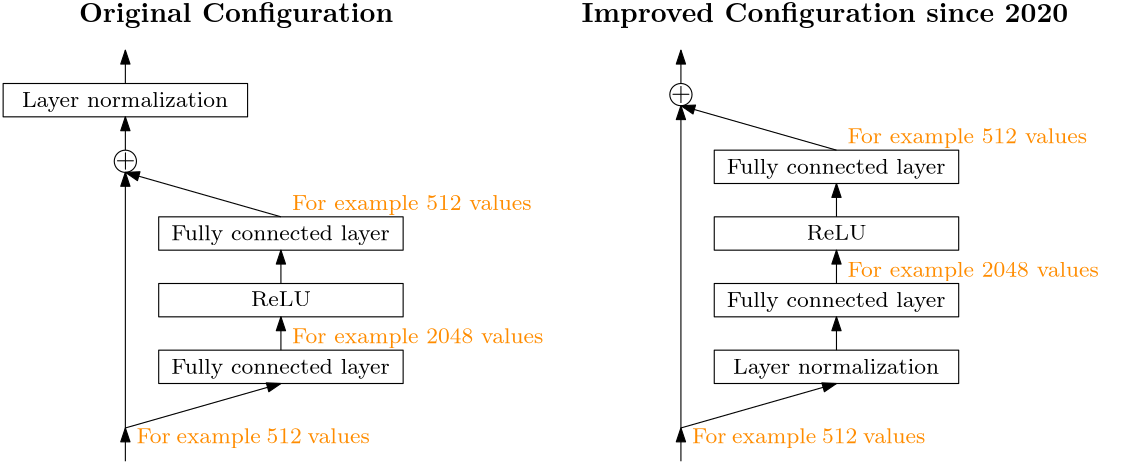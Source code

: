 <?xml version="1.0"?>
<!DOCTYPE ipe SYSTEM "ipe.dtd">
<ipe version="70218" creator="Ipe 7.2.23">
<info created="D:20180416065930" modified="D:20220327215339"/>
<ipestyle name="basic">
<symbol name="arrow/arc(spx)">
<path stroke="sym-stroke" fill="sym-stroke" pen="sym-pen">
0 0 m
-1 0.333 l
-1 -0.333 l
h
</path>
</symbol>
<symbol name="arrow/farc(spx)">
<path stroke="sym-stroke" fill="white" pen="sym-pen">
0 0 m
-1 0.333 l
-1 -0.333 l
h
</path>
</symbol>
<symbol name="arrow/ptarc(spx)">
<path stroke="sym-stroke" fill="sym-stroke" pen="sym-pen">
0 0 m
-1 0.333 l
-0.8 0 l
-1 -0.333 l
h
</path>
</symbol>
<symbol name="arrow/fptarc(spx)">
<path stroke="sym-stroke" fill="white" pen="sym-pen">
0 0 m
-1 0.333 l
-0.8 0 l
-1 -0.333 l
h
</path>
</symbol>
<symbol name="mark/circle(sx)" transformations="translations">
<path fill="sym-stroke">
0.6 0 0 0.6 0 0 e
0.4 0 0 0.4 0 0 e
</path>
</symbol>
<symbol name="mark/disk(sx)" transformations="translations">
<path fill="sym-stroke">
0.6 0 0 0.6 0 0 e
</path>
</symbol>
<symbol name="mark/fdisk(sfx)" transformations="translations">
<group>
<path fill="sym-fill">
0.5 0 0 0.5 0 0 e
</path>
<path fill="sym-stroke" fillrule="eofill">
0.6 0 0 0.6 0 0 e
0.4 0 0 0.4 0 0 e
</path>
</group>
</symbol>
<symbol name="mark/box(sx)" transformations="translations">
<path fill="sym-stroke" fillrule="eofill">
-0.6 -0.6 m
0.6 -0.6 l
0.6 0.6 l
-0.6 0.6 l
h
-0.4 -0.4 m
0.4 -0.4 l
0.4 0.4 l
-0.4 0.4 l
h
</path>
</symbol>
<symbol name="mark/square(sx)" transformations="translations">
<path fill="sym-stroke">
-0.6 -0.6 m
0.6 -0.6 l
0.6 0.6 l
-0.6 0.6 l
h
</path>
</symbol>
<symbol name="mark/fsquare(sfx)" transformations="translations">
<group>
<path fill="sym-fill">
-0.5 -0.5 m
0.5 -0.5 l
0.5 0.5 l
-0.5 0.5 l
h
</path>
<path fill="sym-stroke" fillrule="eofill">
-0.6 -0.6 m
0.6 -0.6 l
0.6 0.6 l
-0.6 0.6 l
h
-0.4 -0.4 m
0.4 -0.4 l
0.4 0.4 l
-0.4 0.4 l
h
</path>
</group>
</symbol>
<symbol name="mark/cross(sx)" transformations="translations">
<group>
<path fill="sym-stroke">
-0.43 -0.57 m
0.57 0.43 l
0.43 0.57 l
-0.57 -0.43 l
h
</path>
<path fill="sym-stroke">
-0.43 0.57 m
0.57 -0.43 l
0.43 -0.57 l
-0.57 0.43 l
h
</path>
</group>
</symbol>
<symbol name="arrow/fnormal(spx)">
<path stroke="sym-stroke" fill="white" pen="sym-pen">
0 0 m
-1 0.333 l
-1 -0.333 l
h
</path>
</symbol>
<symbol name="arrow/pointed(spx)">
<path stroke="sym-stroke" fill="sym-stroke" pen="sym-pen">
0 0 m
-1 0.333 l
-0.8 0 l
-1 -0.333 l
h
</path>
</symbol>
<symbol name="arrow/fpointed(spx)">
<path stroke="sym-stroke" fill="white" pen="sym-pen">
0 0 m
-1 0.333 l
-0.8 0 l
-1 -0.333 l
h
</path>
</symbol>
<symbol name="arrow/linear(spx)">
<path stroke="sym-stroke" pen="sym-pen">
-1 0.333 m
0 0 l
-1 -0.333 l
</path>
</symbol>
<symbol name="arrow/fdouble(spx)">
<path stroke="sym-stroke" fill="white" pen="sym-pen">
0 0 m
-1 0.333 l
-1 -0.333 l
h
-1 0 m
-2 0.333 l
-2 -0.333 l
h
</path>
</symbol>
<symbol name="arrow/double(spx)">
<path stroke="sym-stroke" fill="sym-stroke" pen="sym-pen">
0 0 m
-1 0.333 l
-1 -0.333 l
h
-1 0 m
-2 0.333 l
-2 -0.333 l
h
</path>
</symbol>
<anglesize name="22.5 deg" value="22.5"/>
<anglesize name="30 deg" value="30"/>
<anglesize name="45 deg" value="45"/>
<anglesize name="60 deg" value="60"/>
<anglesize name="90 deg" value="90"/>
<arrowsize name="large" value="10"/>
<arrowsize name="small" value="5"/>
<arrowsize name="tiny" value="3"/>
<color name="blue" value="0 0 1"/>
<color name="brown" value="0.647 0.165 0.165"/>
<color name="darkblue" value="0 0 0.545"/>
<color name="darkcyan" value="0 0.545 0.545"/>
<color name="darkgray" value="0.663"/>
<color name="darkgreen" value="0 0.392 0"/>
<color name="darkmagenta" value="0.545 0 0.545"/>
<color name="darkorange" value="1 0.549 0"/>
<color name="darkred" value="0.545 0 0"/>
<color name="gold" value="1 0.843 0"/>
<color name="gray" value="0.745"/>
<color name="green" value="0 1 0"/>
<color name="lightblue" value="0.678 0.847 0.902"/>
<color name="lightcyan" value="0.878 1 1"/>
<color name="lightgray" value="0.827"/>
<color name="lightgreen" value="0.565 0.933 0.565"/>
<color name="lightyellow" value="1 1 0.878"/>
<color name="navy" value="0 0 0.502"/>
<color name="orange" value="1 0.647 0"/>
<color name="pink" value="1 0.753 0.796"/>
<color name="purple" value="0.627 0.125 0.941"/>
<color name="red" value="1 0 0"/>
<color name="seagreen" value="0.18 0.545 0.341"/>
<color name="turquoise" value="0.251 0.878 0.816"/>
<color name="violet" value="0.933 0.51 0.933"/>
<color name="yellow" value="1 1 0"/>
<dashstyle name="dash dot dotted" value="[4 2 1 2 1 2] 0"/>
<dashstyle name="dash dotted" value="[4 2 1 2] 0"/>
<dashstyle name="dashed" value="[4] 0"/>
<dashstyle name="dotted" value="[1 3] 0"/>
<gridsize name="10 pts (~3.5 mm)" value="10"/>
<gridsize name="14 pts (~5 mm)" value="14"/>
<gridsize name="16 pts (~6 mm)" value="16"/>
<gridsize name="20 pts (~7 mm)" value="20"/>
<gridsize name="28 pts (~10 mm)" value="28"/>
<gridsize name="32 pts (~12 mm)" value="32"/>
<gridsize name="4 pts" value="4"/>
<gridsize name="56 pts (~20 mm)" value="56"/>
<gridsize name="8 pts (~3 mm)" value="8"/>
<opacity name="10%" value="0.1"/>
<opacity name="30%" value="0.3"/>
<opacity name="50%" value="0.5"/>
<opacity name="75%" value="0.75"/>
<pen name="fat" value="1.2"/>
<pen name="heavier" value="0.8"/>
<pen name="ultrafat" value="2"/>
<symbolsize name="large" value="5"/>
<symbolsize name="small" value="2"/>
<symbolsize name="tiny" value="1.1"/>
<textsize name="Huge" value="\Huge"/>
<textsize name="LARGE" value="\LARGE"/>
<textsize name="Large" value="\Large"/>
<textsize name="footnote" value="\footnotesize"/>
<textsize name="huge" value="\huge"/>
<textsize name="large" value="\large"/>
<textsize name="small" value="\small"/>
<textsize name="tiny" value="\tiny"/>
<textstyle name="center" begin="\begin{center}" end="\end{center}"/>
<textstyle name="item" begin="\begin{itemize}\item{}" end="\end{itemize}"/>
<textstyle name="itemize" begin="\begin{itemize}" end="\end{itemize}"/>
<tiling name="falling" angle="-60" step="4" width="1"/>
<tiling name="rising" angle="30" step="4" width="1"/>
</ipestyle>
<page>
<layer name="alpha"/>
<view layers="alpha" active="alpha"/>
<path layer="alpha" matrix="1 0 0 1 -144 0" stroke="black" arrow="normal/small">
292 532 m
236 548 l
</path>
<path matrix="1 0 0 1 -84 -104" stroke="black">
4 0 0 4 176 656 e
</path>
<text matrix="1 0 0 1 -79.5449 -150.181" transformations="translations" pos="168 700" stroke="black" type="label" width="7.168" height="5.314" depth="0.83" valign="baseline" size="small" style="math">+</text>
<path matrix="1 0 0 1 -144 0" stroke="black">
248 532 m
248 520 l
336 520 l
336 532 l
h
</path>
<text matrix="1 0 0 1 -220.131 1.05841" transformations="translations" pos="324 528" stroke="black" type="minipage" width="88" height="6.035" depth="1.05" valign="top" size="footnote" style="center">Fully connected layer</text>
<path matrix="1 0 0 1 -144 -24" stroke="black">
248 532 m
248 520 l
336 520 l
336 532 l
h
</path>
<text matrix="1 0 0 1 -219.961 -22.7719" transformations="translations" pos="324 528" stroke="black" type="minipage" width="88" height="5.216" depth="0.23" valign="top" size="footnote" style="center">ReLU</text>
<path matrix="1 0 0 1 -144 -48" stroke="black">
248 532 m
248 520 l
336 520 l
336 532 l
h
</path>
<text matrix="1 0 0 1 -220.131 -46.9416" transformations="translations" pos="324 528" stroke="black" type="minipage" width="88" height="6.035" depth="1.05" valign="top" size="footnote" style="center">Fully connected layer</text>
<path matrix="1 0 0 1 -144 0" stroke="black" arrow="normal/small">
292 508 m
292 520 l
</path>
<path matrix="1 0 0 1 -144 -24" stroke="black" arrow="normal/small">
292 508 m
292 520 l
</path>
<path matrix="-1 0 0 1 384 -76" stroke="black" arrow="normal/small">
292 532 m
236 548 l
</path>
<path matrix="1 0 0 1 -144 0" stroke="black" arrow="normal/small">
236 456 m
236 548 l
</path>
<path matrix="1 0 0 1 -200 -64" stroke="black" arrow="normal/small">
292 508 m
292 520 l
</path>
<path matrix="1 0 0 1 -200 48" stroke="black">
248 532 m
248 520 l
336 520 l
336 532 l
h
</path>
<text matrix="1 0 0 1 -276.131 49.0584" transformations="translations" pos="324 528" stroke="black" type="minipage" width="88" height="6.035" depth="1.05" valign="top" size="footnote" style="center">Layer normalization</text>
<path matrix="1 0 0 1 -200 48" stroke="black" arrow="normal/small">
292 508 m
292 520 l
</path>
<path matrix="1 0 0 1 -200 72" stroke="black" arrow="normal/small">
292 508 m
292 520 l
</path>
<text matrix="1 0 0 1 -148 0" transformations="translations" pos="244 456" stroke="darkorange" type="minipage" width="84" height="6.035" depth="1.05" valign="top" size="footnote">For example 512 values</text>
<text matrix="1 0 0 1 -92 36" transformations="translations" pos="244 456" stroke="darkorange" type="minipage" width="100" height="6.035" depth="1.05" valign="top" size="footnote">For example 2048 values</text>
<text matrix="1 0 0 1 -92 84" transformations="translations" pos="244 456" stroke="darkorange" type="minipage" width="100" height="6.035" depth="1.05" valign="top" size="footnote">For example 512 values</text>
<text matrix="1 0 0 1 -276.131 81.0584" transformations="translations" pos="324 528" stroke="black" type="minipage" width="168" height="6.926" depth="1.93" valign="top" style="center">\bf Original Configuration</text>
<path matrix="1 0 0 1 56 24" stroke="black" arrow="normal/small">
292 532 m
236 548 l
</path>
<path matrix="1 0 0 1 116 -80" stroke="black">
4 0 0 4 176 656 e
</path>
<text matrix="1 0 0 1 120.455 -126.181" transformations="translations" pos="168 700" stroke="black" type="label" width="7.168" height="5.314" depth="0.83" valign="baseline" size="small" style="math">+</text>
<path matrix="1 0 0 1 56 24" stroke="black">
248 532 m
248 520 l
336 520 l
336 532 l
h
</path>
<text matrix="1 0 0 1 -20.131 25.0584" transformations="translations" pos="324 528" stroke="black" type="minipage" width="88" height="6.035" depth="1.05" valign="top" size="footnote" style="center">Fully connected layer</text>
<path matrix="1 0 0 1 56 0" stroke="black">
248 532 m
248 520 l
336 520 l
336 532 l
h
</path>
<text matrix="1 0 0 1 -19.961 1.2281" transformations="translations" pos="324 528" stroke="black" type="minipage" width="88" height="5.216" depth="0.23" valign="top" size="footnote" style="center">ReLU</text>
<path matrix="1 0 0 1 56 -24" stroke="black">
248 532 m
248 520 l
336 520 l
336 532 l
h
</path>
<text matrix="1 0 0 1 -20.131 -22.9416" transformations="translations" pos="324 528" stroke="black" type="minipage" width="88" height="6.035" depth="1.05" valign="top" size="footnote" style="center">Fully connected layer</text>
<path matrix="1 0 0 1 56 24" stroke="black" arrow="normal/small">
292 508 m
292 520 l
</path>
<path matrix="1 0 0 1 56 0" stroke="black" arrow="normal/small">
292 508 m
292 520 l
</path>
<path matrix="-1 0 0 1 584 -76" stroke="black" arrow="normal/small">
292 532 m
236 548 l
</path>
<path matrix="1 0 0 1 -8 0" stroke="black" arrow="normal/small">
300 456 m
300 572 l
</path>
<path matrix="1 0 0 1 0 -64" stroke="black" arrow="normal/small">
292 508 m
292 520 l
</path>
<path matrix="1 0 0 1 0 72" stroke="black" arrow="normal/small">
292 508 m
292 520 l
</path>
<text matrix="1 0 0 1 52 0" transformations="translations" pos="244 456" stroke="darkorange" type="minipage" width="84" height="6.035" depth="1.05" valign="top" size="footnote">For example 512 values</text>
<text matrix="1 0 0 1 108 60" transformations="translations" pos="244 456" stroke="darkorange" type="minipage" width="100" height="6.035" depth="1.05" valign="top" size="footnote">For example 2048 values</text>
<text matrix="1 0 0 1 108 108" transformations="translations" pos="244 456" stroke="darkorange" type="minipage" width="100" height="6.035" depth="1.05" valign="top" size="footnote">For example 512 values</text>
<text matrix="1 0 0 1 -76.131 81.0584" transformations="translations" pos="324 528" stroke="black" type="minipage" width="192" height="6.926" depth="1.93" valign="top" style="center">\bf Improved Configuration since 2020</text>
<path matrix="1 0 0 1 56 -48" stroke="black">
248 532 m
248 520 l
336 520 l
336 532 l
h
</path>
<text matrix="1 0 0 1 -20.131 -46.9416" transformations="translations" pos="324 528" stroke="black" type="minipage" width="88" height="6.035" depth="1.05" valign="top" size="footnote" style="center">Layer normalization</text>
<path matrix="1 0 0 1 56 -24" stroke="black" arrow="normal/small">
292 508 m
292 520 l
</path>
</page>
</ipe>
